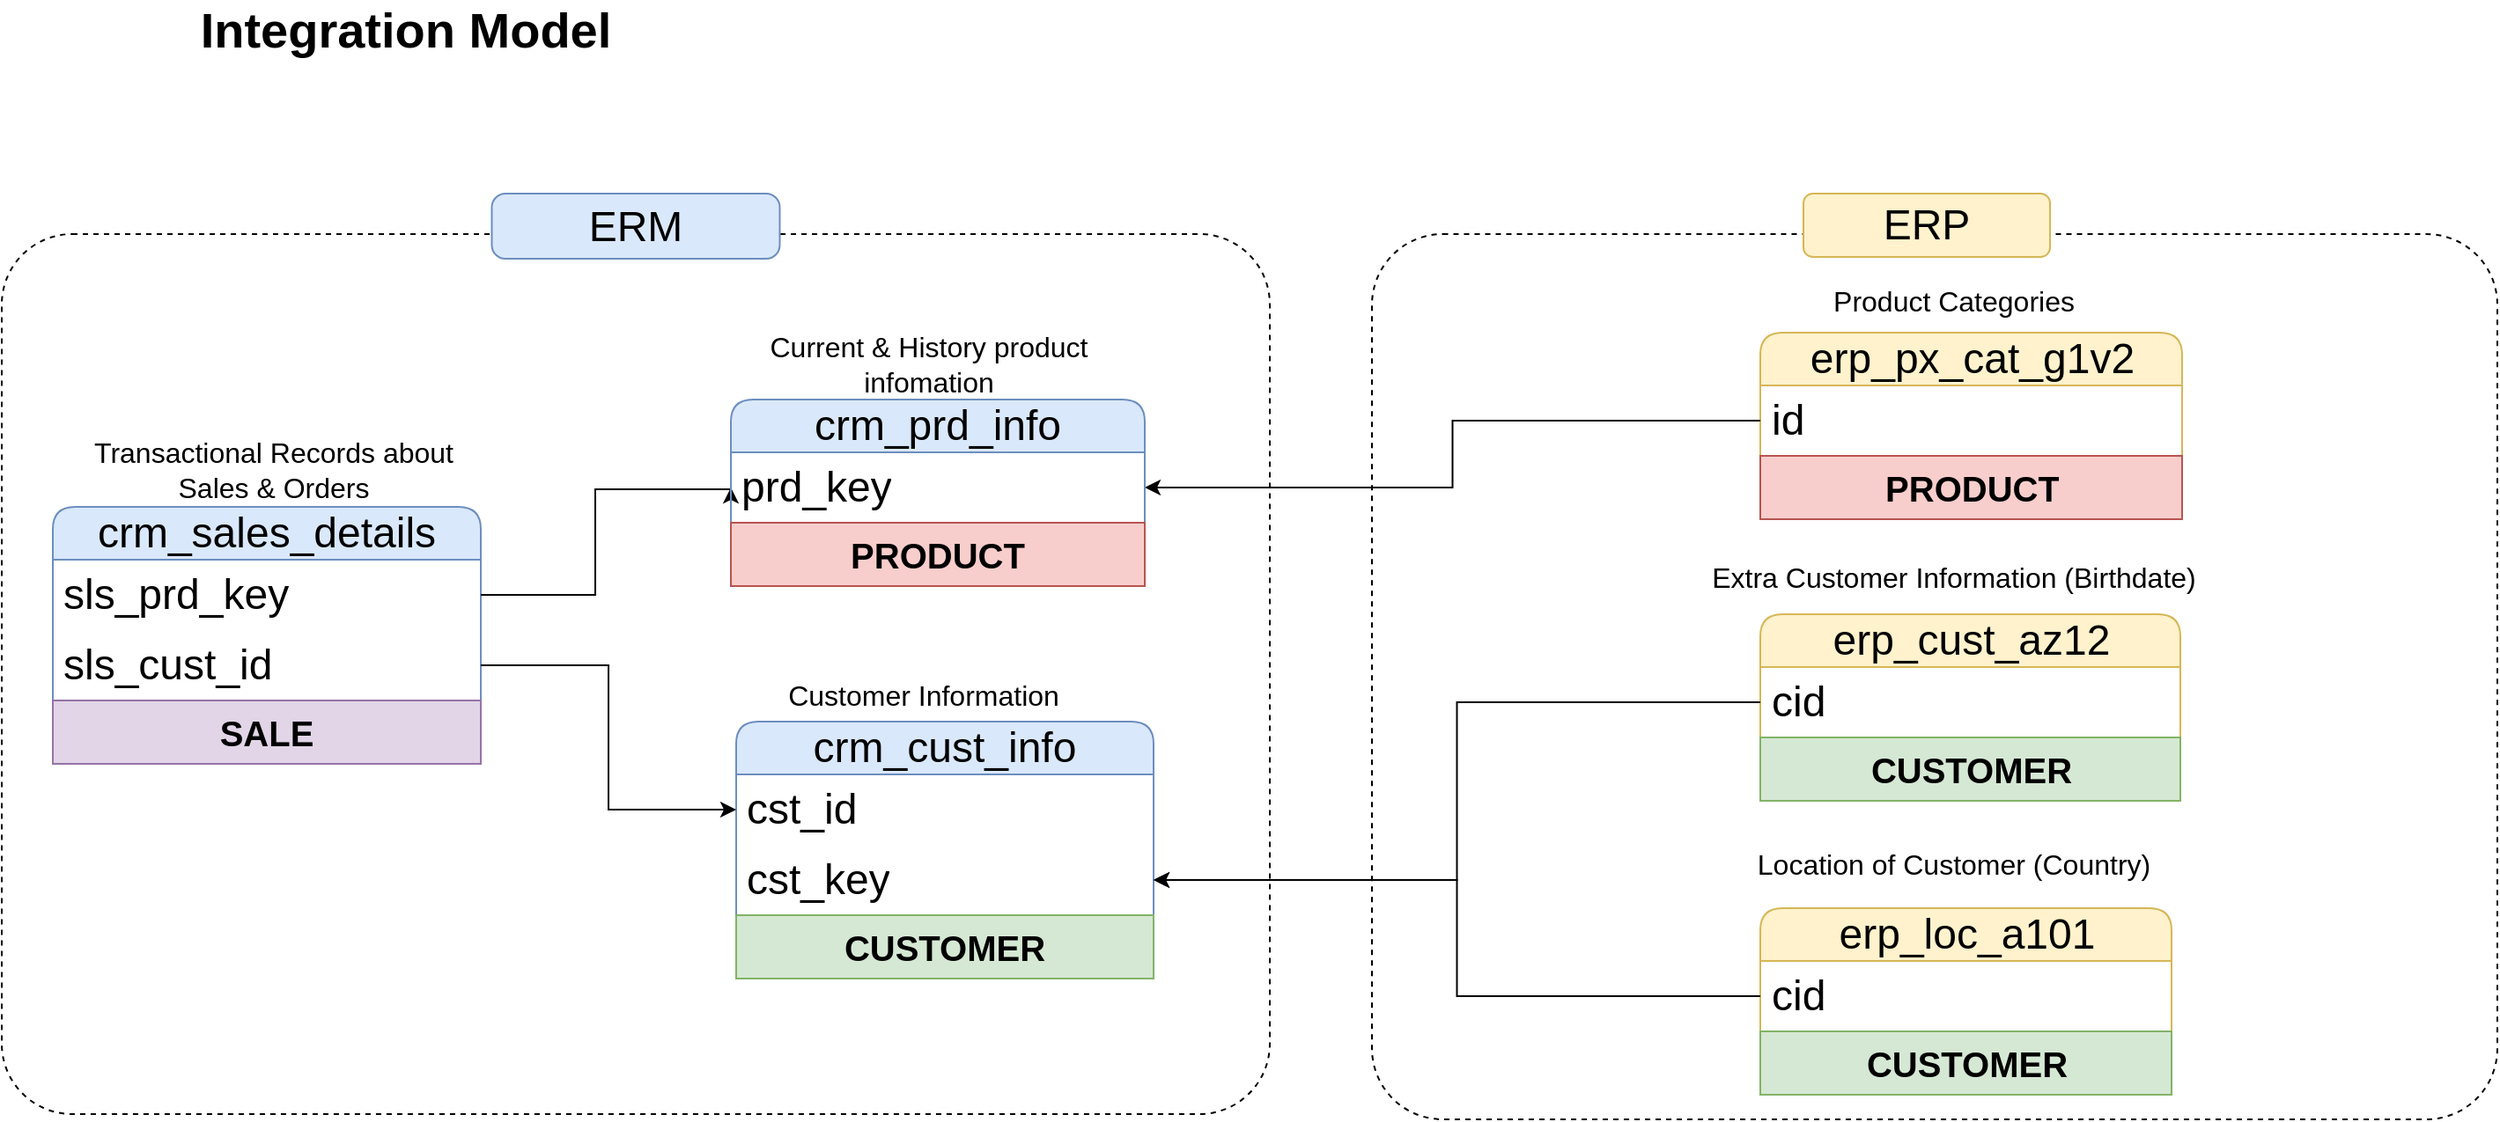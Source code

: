 <mxfile version="26.1.0">
  <diagram name="Trang-1" id="pmsEXaF8TN7wZfqRCfoC">
    <mxGraphModel dx="1909" dy="1035" grid="0" gridSize="10" guides="1" tooltips="1" connect="1" arrows="1" fold="1" page="1" pageScale="1" pageWidth="827" pageHeight="1169" math="0" shadow="0">
      <root>
        <mxCell id="0" />
        <mxCell id="1" parent="0" />
        <mxCell id="VS9WFhDuNjoJBq92oPgR-1" value="" style="rounded=1;whiteSpace=wrap;html=1;strokeColor=default;fillColor=none;arcSize=8;dashed=1;" parent="1" vertex="1">
          <mxGeometry x="792" y="162" width="639" height="503" as="geometry" />
        </mxCell>
        <mxCell id="2ead1JA012GjD3VB0AYQ-26" value="" style="rounded=1;whiteSpace=wrap;html=1;strokeColor=default;fillColor=none;arcSize=8;dashed=1;" parent="1" vertex="1">
          <mxGeometry x="14" y="162" width="720" height="500" as="geometry" />
        </mxCell>
        <mxCell id="xqiuKEbKWLVrD_F_vzsZ-1" value="crm_cust_info" style="swimlane;fontStyle=0;childLayout=stackLayout;horizontal=1;startSize=30;horizontalStack=0;resizeParent=1;resizeParentMax=0;resizeLast=0;collapsible=1;marginBottom=0;whiteSpace=wrap;html=1;rounded=1;swimlaneLine=1;fillColor=#dae8fc;strokeColor=#6c8ebf;fontSize=24;arcSize=14;" parent="1" vertex="1">
          <mxGeometry x="431" y="439" width="237" height="146" as="geometry" />
        </mxCell>
        <mxCell id="xqiuKEbKWLVrD_F_vzsZ-2" value="cst_id" style="text;align=left;verticalAlign=middle;spacingLeft=4;spacingRight=4;overflow=hidden;points=[[0,0.5],[1,0.5]];portConstraint=eastwest;rotatable=0;whiteSpace=wrap;html=1;fontSize=24;" parent="xqiuKEbKWLVrD_F_vzsZ-1" vertex="1">
          <mxGeometry y="30" width="237" height="40" as="geometry" />
        </mxCell>
        <mxCell id="2ead1JA012GjD3VB0AYQ-12" value="cst_key" style="text;align=left;verticalAlign=middle;spacingLeft=4;spacingRight=4;overflow=hidden;points=[[0,0.5],[1,0.5]];portConstraint=eastwest;rotatable=0;whiteSpace=wrap;html=1;fontSize=24;" parent="xqiuKEbKWLVrD_F_vzsZ-1" vertex="1">
          <mxGeometry y="70" width="237" height="40" as="geometry" />
        </mxCell>
        <mxCell id="8cTHT5fYYTfpAbhlSFfg-5" value="&lt;font style=&quot;font-size: 20px;&quot;&gt;&lt;b&gt;CUSTOMER&lt;/b&gt;&lt;/font&gt;" style="text;html=1;strokeColor=#82b366;fillColor=#d5e8d4;align=center;verticalAlign=middle;whiteSpace=wrap;overflow=hidden;" parent="xqiuKEbKWLVrD_F_vzsZ-1" vertex="1">
          <mxGeometry y="110" width="237" height="36" as="geometry" />
        </mxCell>
        <mxCell id="xqiuKEbKWLVrD_F_vzsZ-5" value="&lt;font style=&quot;font-size: 16px;&quot;&gt;Customer Information&lt;/font&gt;" style="text;html=1;align=center;verticalAlign=middle;whiteSpace=wrap;rounded=0;" parent="1" vertex="1">
          <mxGeometry x="436" y="409" width="203" height="30" as="geometry" />
        </mxCell>
        <mxCell id="xqiuKEbKWLVrD_F_vzsZ-8" value="&lt;font style=&quot;font-size: 16px;&quot;&gt;Current &amp;amp; History product infomation&lt;/font&gt;" style="text;html=1;align=center;verticalAlign=middle;whiteSpace=wrap;rounded=0;" parent="1" vertex="1">
          <mxGeometry x="428" y="221" width="225" height="30" as="geometry" />
        </mxCell>
        <mxCell id="2ead1JA012GjD3VB0AYQ-1" value="crm_sales_details" style="swimlane;fontStyle=0;childLayout=stackLayout;horizontal=1;startSize=30;horizontalStack=0;resizeParent=1;resizeParentMax=0;resizeLast=0;collapsible=1;marginBottom=0;whiteSpace=wrap;html=1;rounded=1;swimlaneLine=1;fillColor=#dae8fc;strokeColor=#6c8ebf;fontSize=24;arcSize=14;" parent="1" vertex="1">
          <mxGeometry x="43" y="317" width="243" height="146" as="geometry" />
        </mxCell>
        <mxCell id="2ead1JA012GjD3VB0AYQ-5" value="sls_prd_key" style="text;align=left;verticalAlign=middle;spacingLeft=4;spacingRight=4;overflow=hidden;points=[[0,0.5],[1,0.5]];portConstraint=eastwest;rotatable=0;whiteSpace=wrap;html=1;fontSize=24;" parent="2ead1JA012GjD3VB0AYQ-1" vertex="1">
          <mxGeometry y="30" width="243" height="40" as="geometry" />
        </mxCell>
        <mxCell id="2ead1JA012GjD3VB0AYQ-2" value="sls_cust_id" style="text;align=left;verticalAlign=middle;spacingLeft=4;spacingRight=4;overflow=hidden;points=[[0,0.5],[1,0.5]];portConstraint=eastwest;rotatable=0;whiteSpace=wrap;html=1;fontSize=24;" parent="2ead1JA012GjD3VB0AYQ-1" vertex="1">
          <mxGeometry y="70" width="243" height="40" as="geometry" />
        </mxCell>
        <mxCell id="8cTHT5fYYTfpAbhlSFfg-8" value="&lt;font style=&quot;font-size: 20px;&quot;&gt;&lt;b&gt;SALE&lt;/b&gt;&lt;/font&gt;" style="text;html=1;strokeColor=#9673a6;fillColor=#e1d5e7;align=center;verticalAlign=middle;whiteSpace=wrap;overflow=hidden;" parent="2ead1JA012GjD3VB0AYQ-1" vertex="1">
          <mxGeometry y="110" width="243" height="36" as="geometry" />
        </mxCell>
        <mxCell id="2ead1JA012GjD3VB0AYQ-3" value="&lt;font style=&quot;font-size: 16px;&quot;&gt;Transactional Records about&lt;/font&gt;&lt;div&gt;&lt;font style=&quot;font-size: 16px;&quot;&gt;Sales &amp;amp; Orders&lt;/font&gt;&lt;/div&gt;" style="text;html=1;align=center;verticalAlign=middle;whiteSpace=wrap;rounded=0;" parent="1" vertex="1">
          <mxGeometry x="51" y="281" width="235" height="30" as="geometry" />
        </mxCell>
        <mxCell id="2ead1JA012GjD3VB0AYQ-6" style="edgeStyle=orthogonalEdgeStyle;rounded=0;orthogonalLoop=1;jettySize=auto;html=1;entryX=0;entryY=0.5;entryDx=0;entryDy=0;" parent="1" source="2ead1JA012GjD3VB0AYQ-2" target="xqiuKEbKWLVrD_F_vzsZ-2" edge="1">
          <mxGeometry relative="1" as="geometry" />
        </mxCell>
        <mxCell id="2ead1JA012GjD3VB0AYQ-7" style="edgeStyle=orthogonalEdgeStyle;rounded=0;orthogonalLoop=1;jettySize=auto;html=1;entryX=0;entryY=0.5;entryDx=0;entryDy=0;" parent="1" source="2ead1JA012GjD3VB0AYQ-5" target="xqiuKEbKWLVrD_F_vzsZ-7" edge="1">
          <mxGeometry relative="1" as="geometry">
            <Array as="points">
              <mxPoint x="351" y="367" />
              <mxPoint x="351" y="307" />
            </Array>
          </mxGeometry>
        </mxCell>
        <mxCell id="2ead1JA012GjD3VB0AYQ-8" value="erp_cust_az12" style="swimlane;fontStyle=0;childLayout=stackLayout;horizontal=1;startSize=30;horizontalStack=0;resizeParent=1;resizeParentMax=0;resizeLast=0;collapsible=1;marginBottom=0;whiteSpace=wrap;html=1;rounded=1;swimlaneLine=1;fillColor=#fff2cc;strokeColor=#d6b656;fontSize=24;arcSize=14;" parent="1" vertex="1">
          <mxGeometry x="1012.5" y="378" width="238.5" height="106" as="geometry" />
        </mxCell>
        <mxCell id="2ead1JA012GjD3VB0AYQ-9" value="cid" style="text;align=left;verticalAlign=middle;spacingLeft=4;spacingRight=4;overflow=hidden;points=[[0,0.5],[1,0.5]];portConstraint=eastwest;rotatable=0;whiteSpace=wrap;html=1;fontSize=24;" parent="2ead1JA012GjD3VB0AYQ-8" vertex="1">
          <mxGeometry y="30" width="238.5" height="40" as="geometry" />
        </mxCell>
        <mxCell id="8cTHT5fYYTfpAbhlSFfg-6" value="&lt;font style=&quot;font-size: 20px;&quot;&gt;&lt;b&gt;CUSTOMER&lt;/b&gt;&lt;/font&gt;" style="text;html=1;strokeColor=#82b366;fillColor=#d5e8d4;align=center;verticalAlign=middle;whiteSpace=wrap;overflow=hidden;" parent="2ead1JA012GjD3VB0AYQ-8" vertex="1">
          <mxGeometry y="70" width="238.5" height="36" as="geometry" />
        </mxCell>
        <mxCell id="2ead1JA012GjD3VB0AYQ-10" value="&lt;span style=&quot;font-size: 16px;&quot;&gt;Extra Customer Information (Birthdate)&lt;/span&gt;" style="text;html=1;align=center;verticalAlign=middle;whiteSpace=wrap;rounded=0;" parent="1" vertex="1">
          <mxGeometry x="979" y="342" width="287" height="30" as="geometry" />
        </mxCell>
        <mxCell id="2ead1JA012GjD3VB0AYQ-13" style="edgeStyle=orthogonalEdgeStyle;rounded=0;orthogonalLoop=1;jettySize=auto;html=1;entryX=1;entryY=0.5;entryDx=0;entryDy=0;" parent="1" source="2ead1JA012GjD3VB0AYQ-9" target="2ead1JA012GjD3VB0AYQ-12" edge="1">
          <mxGeometry relative="1" as="geometry" />
        </mxCell>
        <mxCell id="2ead1JA012GjD3VB0AYQ-14" style="edgeStyle=orthogonalEdgeStyle;rounded=0;orthogonalLoop=1;jettySize=auto;html=1;exitX=0.5;exitY=1;exitDx=0;exitDy=0;" parent="1" source="2ead1JA012GjD3VB0AYQ-10" target="2ead1JA012GjD3VB0AYQ-10" edge="1">
          <mxGeometry relative="1" as="geometry" />
        </mxCell>
        <mxCell id="2ead1JA012GjD3VB0AYQ-15" value="erp_loc_a101" style="swimlane;fontStyle=0;childLayout=stackLayout;horizontal=1;startSize=30;horizontalStack=0;resizeParent=1;resizeParentMax=0;resizeLast=0;collapsible=1;marginBottom=0;whiteSpace=wrap;html=1;rounded=1;swimlaneLine=1;fillColor=#fff2cc;strokeColor=#d6b656;fontSize=24;arcSize=14;" parent="1" vertex="1">
          <mxGeometry x="1012.5" y="545" width="233.5" height="106" as="geometry" />
        </mxCell>
        <mxCell id="2ead1JA012GjD3VB0AYQ-16" value="cid" style="text;align=left;verticalAlign=middle;spacingLeft=4;spacingRight=4;overflow=hidden;points=[[0,0.5],[1,0.5]];portConstraint=eastwest;rotatable=0;whiteSpace=wrap;html=1;fontSize=24;" parent="2ead1JA012GjD3VB0AYQ-15" vertex="1">
          <mxGeometry y="30" width="233.5" height="40" as="geometry" />
        </mxCell>
        <mxCell id="8cTHT5fYYTfpAbhlSFfg-7" value="&lt;font style=&quot;font-size: 20px;&quot;&gt;&lt;b&gt;CUSTOMER&lt;/b&gt;&lt;/font&gt;" style="text;html=1;strokeColor=#82b366;fillColor=#d5e8d4;align=center;verticalAlign=middle;whiteSpace=wrap;overflow=hidden;" parent="2ead1JA012GjD3VB0AYQ-15" vertex="1">
          <mxGeometry y="70" width="233.5" height="36" as="geometry" />
        </mxCell>
        <mxCell id="2ead1JA012GjD3VB0AYQ-17" value="&lt;span style=&quot;font-size: 16px;&quot;&gt;Location of Customer (Country)&lt;/span&gt;" style="text;html=1;align=center;verticalAlign=middle;whiteSpace=wrap;rounded=0;" parent="1" vertex="1">
          <mxGeometry x="979" y="505" width="287" height="30" as="geometry" />
        </mxCell>
        <mxCell id="2ead1JA012GjD3VB0AYQ-18" style="edgeStyle=orthogonalEdgeStyle;rounded=0;orthogonalLoop=1;jettySize=auto;html=1;exitX=0.5;exitY=1;exitDx=0;exitDy=0;" parent="1" edge="1">
          <mxGeometry relative="1" as="geometry">
            <mxPoint x="1122.5" y="539.0" as="sourcePoint" />
            <mxPoint x="1122.5" y="539.0" as="targetPoint" />
          </mxGeometry>
        </mxCell>
        <mxCell id="2ead1JA012GjD3VB0AYQ-19" style="edgeStyle=orthogonalEdgeStyle;rounded=0;orthogonalLoop=1;jettySize=auto;html=1;entryX=1;entryY=0.5;entryDx=0;entryDy=0;" parent="1" source="2ead1JA012GjD3VB0AYQ-16" target="2ead1JA012GjD3VB0AYQ-12" edge="1">
          <mxGeometry relative="1" as="geometry" />
        </mxCell>
        <mxCell id="2ead1JA012GjD3VB0AYQ-20" value="erp_px_cat_g1v2" style="swimlane;fontStyle=0;childLayout=stackLayout;horizontal=1;startSize=30;horizontalStack=0;resizeParent=1;resizeParentMax=0;resizeLast=0;collapsible=1;marginBottom=0;whiteSpace=wrap;html=1;rounded=1;swimlaneLine=1;fillColor=#fff2cc;strokeColor=#d6b656;fontSize=24;arcSize=14;" parent="1" vertex="1">
          <mxGeometry x="1012.5" y="218" width="239.5" height="106" as="geometry" />
        </mxCell>
        <mxCell id="2ead1JA012GjD3VB0AYQ-21" value="id" style="text;align=left;verticalAlign=middle;spacingLeft=4;spacingRight=4;overflow=hidden;points=[[0,0.5],[1,0.5]];portConstraint=eastwest;rotatable=0;whiteSpace=wrap;html=1;fontSize=24;" parent="2ead1JA012GjD3VB0AYQ-20" vertex="1">
          <mxGeometry y="30" width="239.5" height="40" as="geometry" />
        </mxCell>
        <mxCell id="8cTHT5fYYTfpAbhlSFfg-4" value="&lt;font style=&quot;font-size: 20px;&quot;&gt;&lt;b&gt;PRODUCT&lt;/b&gt;&lt;/font&gt;" style="text;html=1;strokeColor=#b85450;fillColor=#f8cecc;align=center;verticalAlign=middle;whiteSpace=wrap;overflow=hidden;" parent="2ead1JA012GjD3VB0AYQ-20" vertex="1">
          <mxGeometry y="70" width="239.5" height="36" as="geometry" />
        </mxCell>
        <mxCell id="2ead1JA012GjD3VB0AYQ-22" value="&lt;span style=&quot;font-size: 16px;&quot;&gt;Product Categories&lt;/span&gt;" style="text;html=1;align=center;verticalAlign=middle;whiteSpace=wrap;rounded=0;" parent="1" vertex="1">
          <mxGeometry x="979" y="185" width="287" height="30" as="geometry" />
        </mxCell>
        <mxCell id="2ead1JA012GjD3VB0AYQ-23" style="edgeStyle=orthogonalEdgeStyle;rounded=0;orthogonalLoop=1;jettySize=auto;html=1;exitX=0.5;exitY=1;exitDx=0;exitDy=0;" parent="1" source="2ead1JA012GjD3VB0AYQ-22" target="2ead1JA012GjD3VB0AYQ-22" edge="1">
          <mxGeometry relative="1" as="geometry" />
        </mxCell>
        <mxCell id="2ead1JA012GjD3VB0AYQ-24" style="edgeStyle=orthogonalEdgeStyle;rounded=0;orthogonalLoop=1;jettySize=auto;html=1;entryX=1;entryY=0.5;entryDx=0;entryDy=0;" parent="1" source="2ead1JA012GjD3VB0AYQ-21" target="xqiuKEbKWLVrD_F_vzsZ-7" edge="1">
          <mxGeometry relative="1" as="geometry" />
        </mxCell>
        <mxCell id="2ead1JA012GjD3VB0AYQ-27" value="&lt;font style=&quot;font-size: 24px;&quot;&gt;ERM&lt;/font&gt;" style="rounded=1;whiteSpace=wrap;html=1;fillColor=#dae8fc;strokeColor=#6c8ebf;arcSize=21;" parent="1" vertex="1">
          <mxGeometry x="292.25" y="139" width="163.5" height="37" as="geometry" />
        </mxCell>
        <mxCell id="VS9WFhDuNjoJBq92oPgR-2" value="&lt;font style=&quot;font-size: 24px;&quot;&gt;ERP&lt;/font&gt;" style="rounded=1;whiteSpace=wrap;html=1;fillColor=#fff2cc;strokeColor=#d6b656;" parent="1" vertex="1">
          <mxGeometry x="1037" y="139" width="140" height="36" as="geometry" />
        </mxCell>
        <mxCell id="8cTHT5fYYTfpAbhlSFfg-2" value="&lt;font style=&quot;font-size: 28px;&quot;&gt;&lt;b&gt;Integration Model&lt;/b&gt;&lt;/font&gt;" style="text;html=1;align=center;verticalAlign=middle;whiteSpace=wrap;rounded=0;" parent="1" vertex="1">
          <mxGeometry x="94" y="31" width="299" height="30" as="geometry" />
        </mxCell>
        <mxCell id="xqiuKEbKWLVrD_F_vzsZ-6" value="crm_prd_info" style="swimlane;fontStyle=0;childLayout=stackLayout;horizontal=1;startSize=30;horizontalStack=0;resizeParent=1;resizeParentMax=0;resizeLast=0;collapsible=1;marginBottom=0;whiteSpace=wrap;html=1;rounded=1;swimlaneLine=1;fillColor=#dae8fc;strokeColor=#6c8ebf;fontSize=24;arcSize=14;" parent="1" vertex="1">
          <mxGeometry x="428" y="256" width="235" height="106" as="geometry" />
        </mxCell>
        <mxCell id="xqiuKEbKWLVrD_F_vzsZ-7" value="prd_key" style="text;align=left;verticalAlign=middle;spacingLeft=4;spacingRight=4;overflow=hidden;points=[[0,0.5],[1,0.5]];portConstraint=eastwest;rotatable=0;whiteSpace=wrap;html=1;fontSize=24;" parent="xqiuKEbKWLVrD_F_vzsZ-6" vertex="1">
          <mxGeometry y="30" width="235" height="40" as="geometry" />
        </mxCell>
        <mxCell id="8cTHT5fYYTfpAbhlSFfg-3" value="&lt;font style=&quot;font-size: 20px;&quot;&gt;&lt;b&gt;PRODUCT&lt;/b&gt;&lt;/font&gt;" style="text;html=1;strokeColor=#b85450;fillColor=#f8cecc;align=center;verticalAlign=middle;whiteSpace=wrap;overflow=hidden;" parent="xqiuKEbKWLVrD_F_vzsZ-6" vertex="1">
          <mxGeometry y="70" width="235" height="36" as="geometry" />
        </mxCell>
      </root>
    </mxGraphModel>
  </diagram>
</mxfile>
